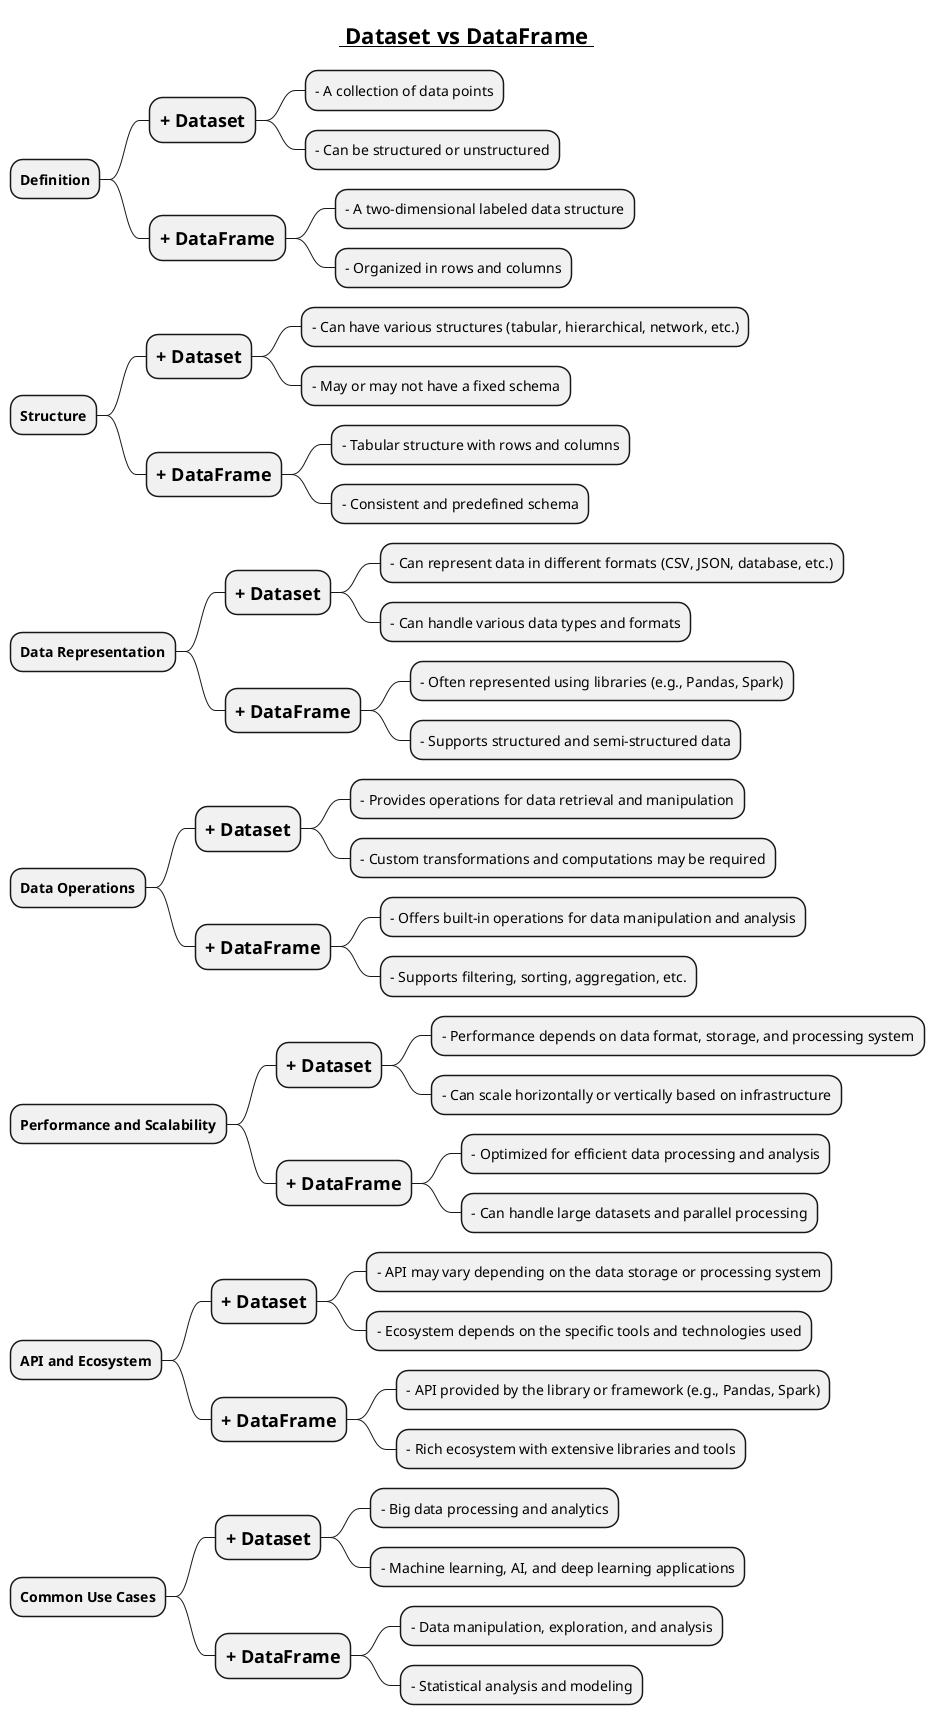 @startmindmap

title =__ Dataset vs DataFrame __

* **Definition**
** =+ Dataset
*** - A collection of data points
*** - Can be structured or unstructured
** =+ DataFrame
*** - A two-dimensional labeled data structure
*** - Organized in rows and columns

* **Structure**
** =+ Dataset
*** - Can have various structures (tabular, hierarchical, network, etc.)
*** - May or may not have a fixed schema
** =+ DataFrame
*** - Tabular structure with rows and columns
*** - Consistent and predefined schema

* **Data Representation**
** =+ Dataset
*** - Can represent data in different formats (CSV, JSON, database, etc.)
*** - Can handle various data types and formats
** =+ DataFrame
*** - Often represented using libraries (e.g., Pandas, Spark)
*** - Supports structured and semi-structured data

* **Data Operations**
** =+ Dataset
*** - Provides operations for data retrieval and manipulation
*** - Custom transformations and computations may be required
** =+ DataFrame
*** - Offers built-in operations for data manipulation and analysis
*** - Supports filtering, sorting, aggregation, etc.

* **Performance and Scalability**
** =+ Dataset
*** - Performance depends on data format, storage, and processing system
*** - Can scale horizontally or vertically based on infrastructure
** =+ DataFrame
*** - Optimized for efficient data processing and analysis
*** - Can handle large datasets and parallel processing

* **API and Ecosystem**
** =+ Dataset
*** - API may vary depending on the data storage or processing system
*** - Ecosystem depends on the specific tools and technologies used
** =+ DataFrame
*** - API provided by the library or framework (e.g., Pandas, Spark)
*** - Rich ecosystem with extensive libraries and tools

* **Common Use Cases**
** =+ Dataset
*** - Big data processing and analytics
*** - Machine learning, AI, and deep learning applications
** =+ DataFrame
*** - Data manipulation, exploration, and analysis
*** - Statistical analysis and modeling

@endmindmap
